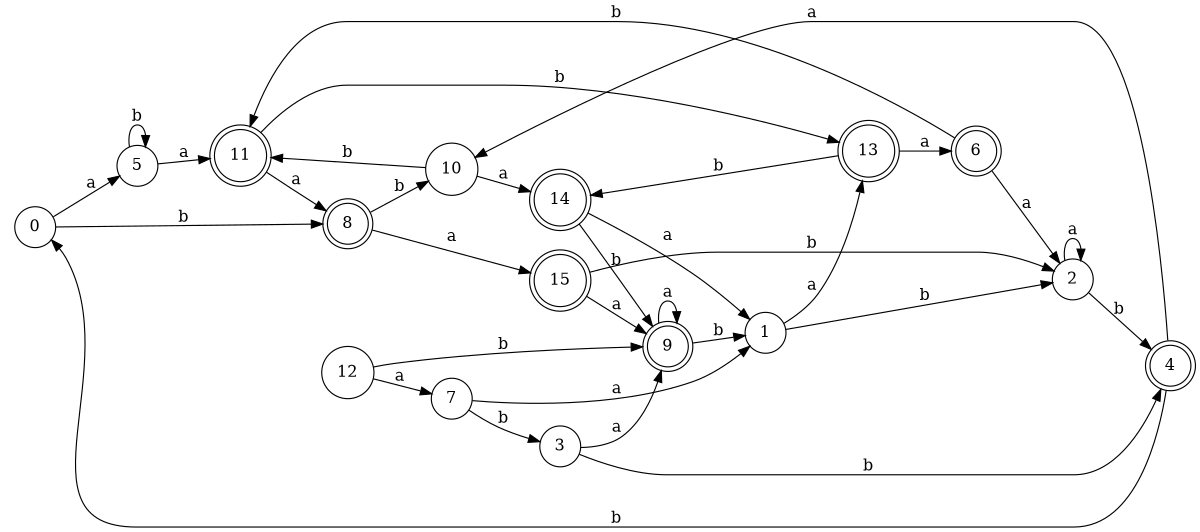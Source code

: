 digraph n13_10 {
__start0 [label="" shape="none"];

rankdir=LR;
size="8,5";

s0 [style="filled", color="black", fillcolor="white" shape="circle", label="0"];
s1 [style="filled", color="black", fillcolor="white" shape="circle", label="1"];
s2 [style="filled", color="black", fillcolor="white" shape="circle", label="2"];
s3 [style="filled", color="black", fillcolor="white" shape="circle", label="3"];
s4 [style="rounded,filled", color="black", fillcolor="white" shape="doublecircle", label="4"];
s5 [style="filled", color="black", fillcolor="white" shape="circle", label="5"];
s6 [style="rounded,filled", color="black", fillcolor="white" shape="doublecircle", label="6"];
s7 [style="filled", color="black", fillcolor="white" shape="circle", label="7"];
s8 [style="rounded,filled", color="black", fillcolor="white" shape="doublecircle", label="8"];
s9 [style="rounded,filled", color="black", fillcolor="white" shape="doublecircle", label="9"];
s10 [style="filled", color="black", fillcolor="white" shape="circle", label="10"];
s11 [style="rounded,filled", color="black", fillcolor="white" shape="doublecircle", label="11"];
s12 [style="filled", color="black", fillcolor="white" shape="circle", label="12"];
s13 [style="rounded,filled", color="black", fillcolor="white" shape="doublecircle", label="13"];
s14 [style="rounded,filled", color="black", fillcolor="white" shape="doublecircle", label="14"];
s15 [style="rounded,filled", color="black", fillcolor="white" shape="doublecircle", label="15"];
s0 -> s5 [label="a"];
s0 -> s8 [label="b"];
s1 -> s13 [label="a"];
s1 -> s2 [label="b"];
s2 -> s2 [label="a"];
s2 -> s4 [label="b"];
s3 -> s9 [label="a"];
s3 -> s4 [label="b"];
s4 -> s10 [label="a"];
s4 -> s0 [label="b"];
s5 -> s11 [label="a"];
s5 -> s5 [label="b"];
s6 -> s2 [label="a"];
s6 -> s11 [label="b"];
s7 -> s1 [label="a"];
s7 -> s3 [label="b"];
s8 -> s15 [label="a"];
s8 -> s10 [label="b"];
s9 -> s9 [label="a"];
s9 -> s1 [label="b"];
s10 -> s14 [label="a"];
s10 -> s11 [label="b"];
s11 -> s8 [label="a"];
s11 -> s13 [label="b"];
s12 -> s7 [label="a"];
s12 -> s9 [label="b"];
s13 -> s6 [label="a"];
s13 -> s14 [label="b"];
s14 -> s1 [label="a"];
s14 -> s9 [label="b"];
s15 -> s9 [label="a"];
s15 -> s2 [label="b"];

}